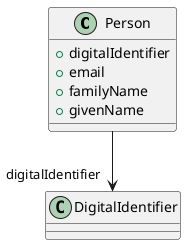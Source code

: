 @startuml
class Person {
+digitalIdentifier
+email
+familyName
+givenName

}
Person -d-> "digitalIdentifier" DigitalIdentifier

@enduml